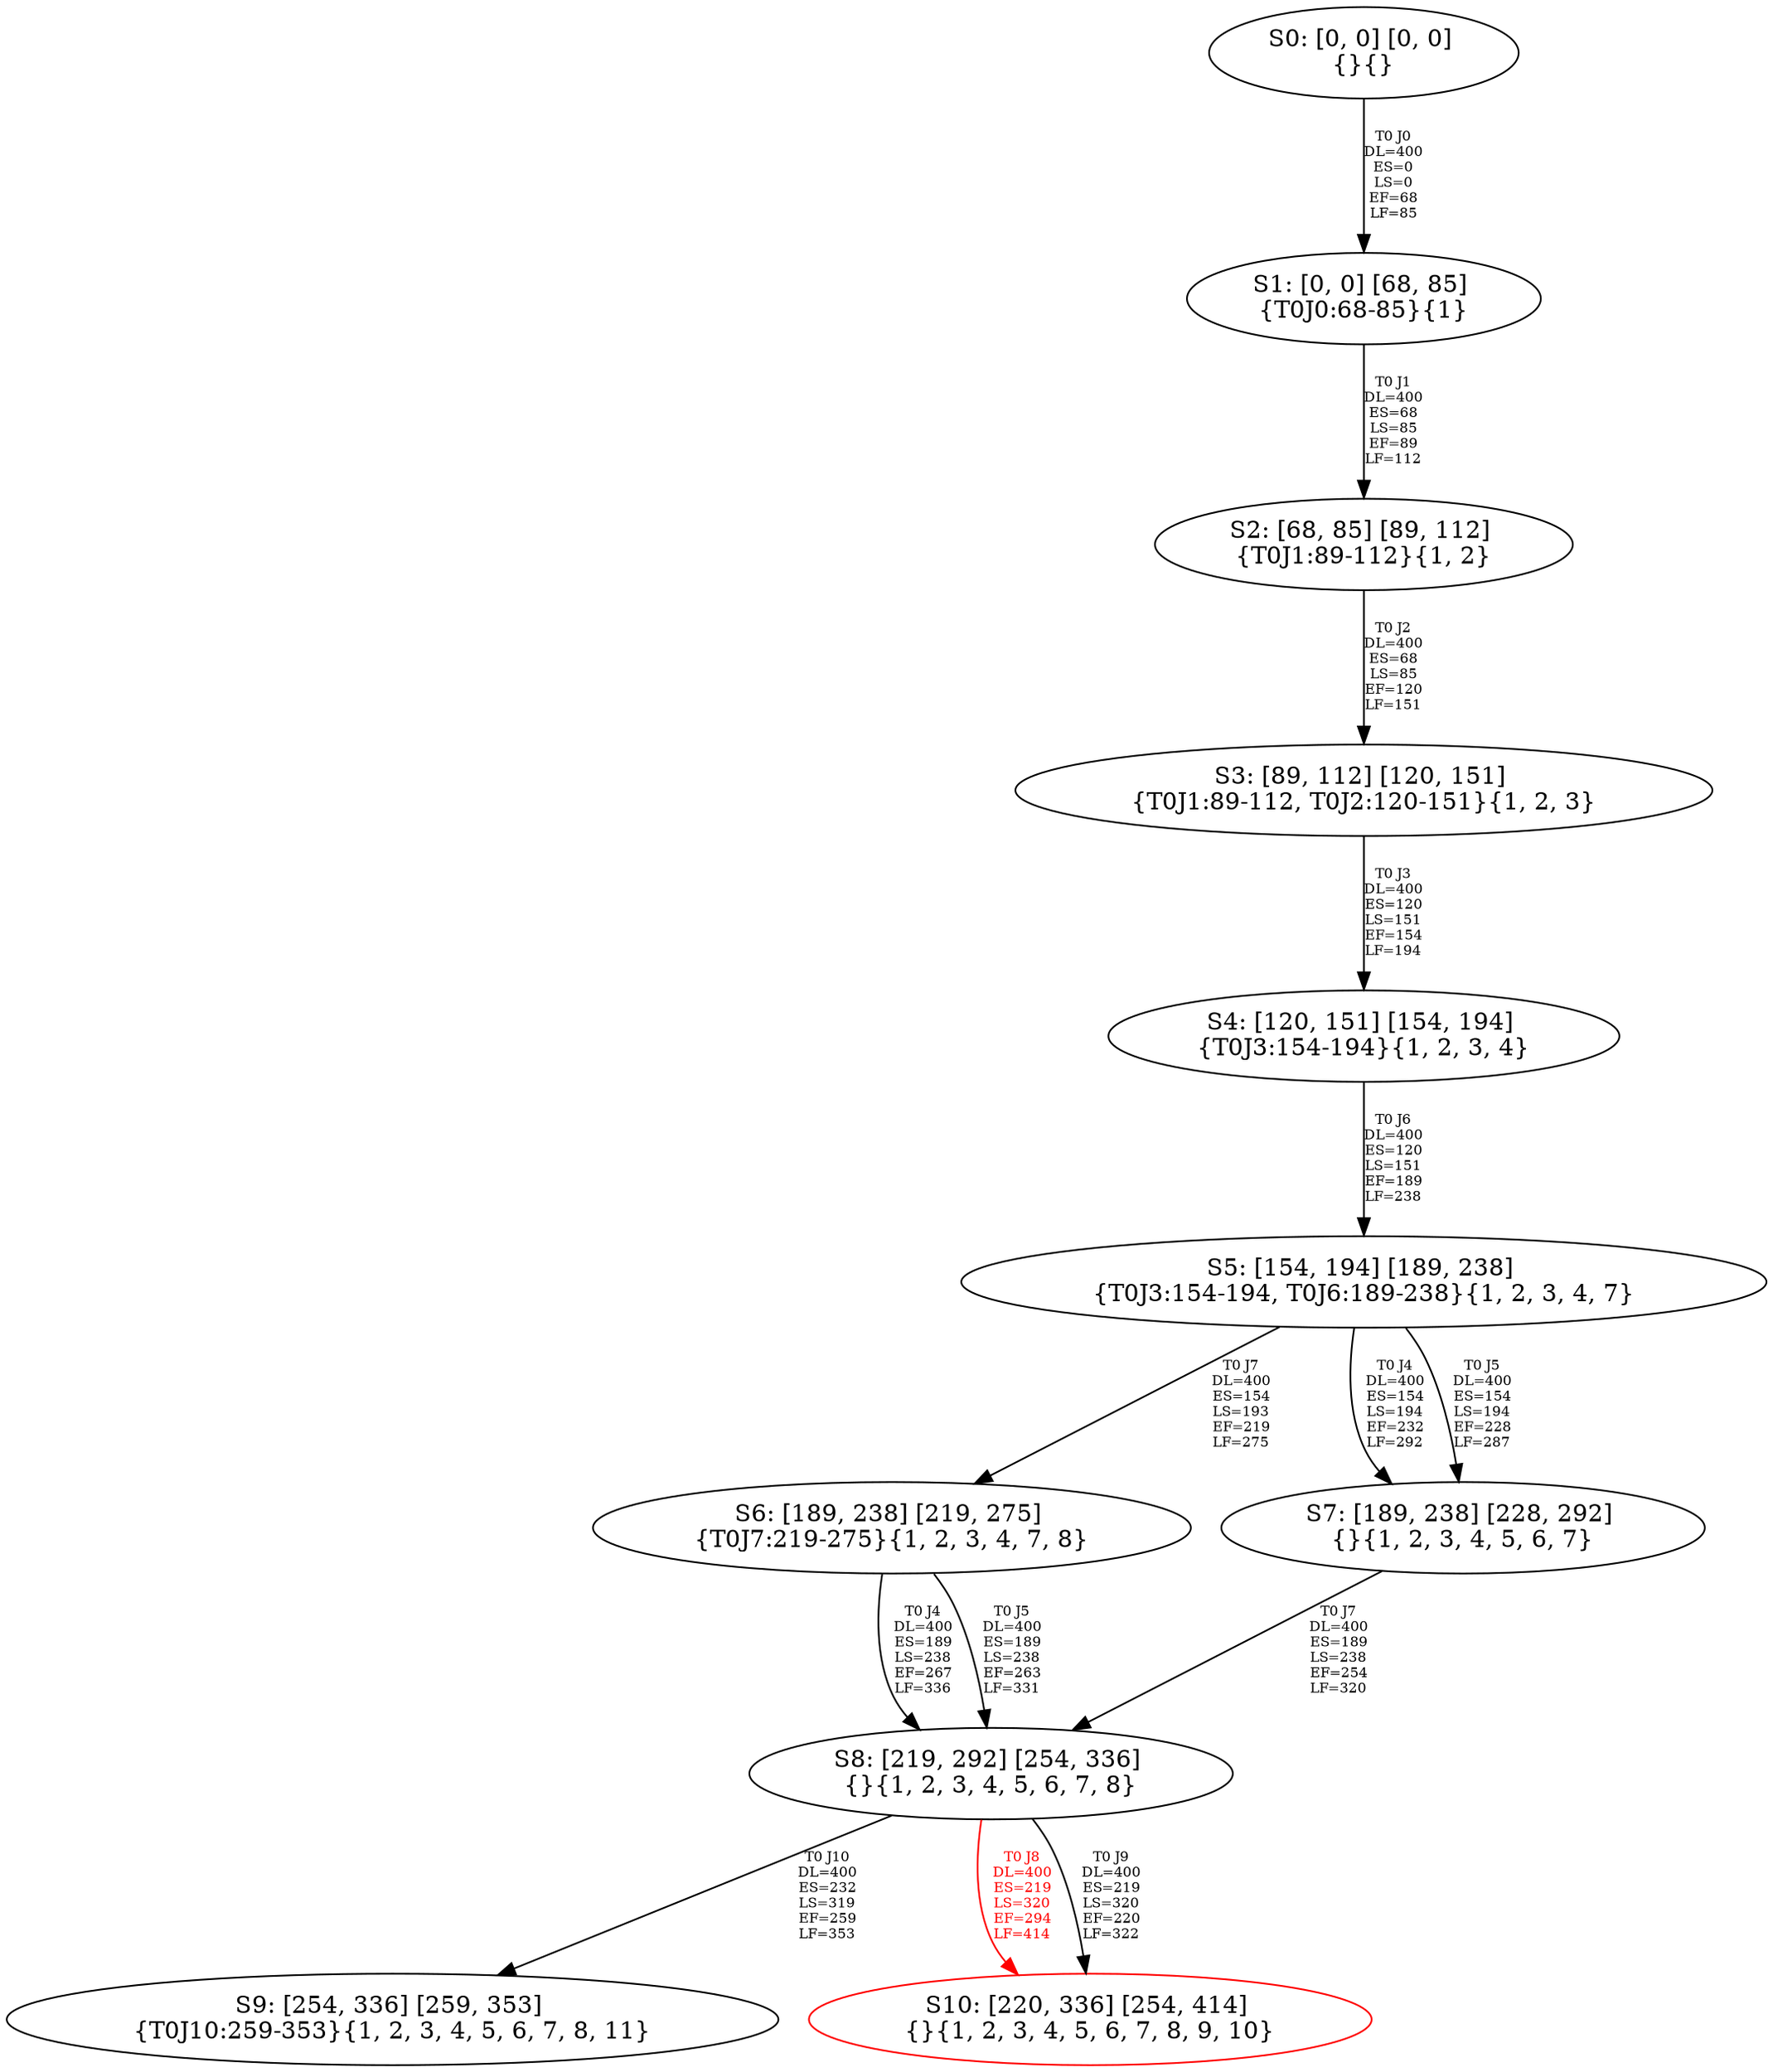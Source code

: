 digraph {
	S0[label="S0: [0, 0] [0, 0] \n{}{}"];
	S1[label="S1: [0, 0] [68, 85] \n{T0J0:68-85}{1}"];
	S2[label="S2: [68, 85] [89, 112] \n{T0J1:89-112}{1, 2}"];
	S3[label="S3: [89, 112] [120, 151] \n{T0J1:89-112, T0J2:120-151}{1, 2, 3}"];
	S4[label="S4: [120, 151] [154, 194] \n{T0J3:154-194}{1, 2, 3, 4}"];
	S5[label="S5: [154, 194] [189, 238] \n{T0J3:154-194, T0J6:189-238}{1, 2, 3, 4, 7}"];
	S6[label="S6: [189, 238] [219, 275] \n{T0J7:219-275}{1, 2, 3, 4, 7, 8}"];
	S7[label="S7: [189, 238] [228, 292] \n{}{1, 2, 3, 4, 5, 6, 7}"];
	S8[label="S8: [219, 292] [254, 336] \n{}{1, 2, 3, 4, 5, 6, 7, 8}"];
	S9[label="S9: [254, 336] [259, 353] \n{T0J10:259-353}{1, 2, 3, 4, 5, 6, 7, 8, 11}"];
	S10[label="S10: [220, 336] [254, 414] \n{}{1, 2, 3, 4, 5, 6, 7, 8, 9, 10}"];
	S0 -> S1[label="T0 J0\nDL=400\nES=0\nLS=0\nEF=68\nLF=85",fontsize=8];
	S1 -> S2[label="T0 J1\nDL=400\nES=68\nLS=85\nEF=89\nLF=112",fontsize=8];
	S2 -> S3[label="T0 J2\nDL=400\nES=68\nLS=85\nEF=120\nLF=151",fontsize=8];
	S3 -> S4[label="T0 J3\nDL=400\nES=120\nLS=151\nEF=154\nLF=194",fontsize=8];
	S4 -> S5[label="T0 J6\nDL=400\nES=120\nLS=151\nEF=189\nLF=238",fontsize=8];
	S5 -> S7[label="T0 J4\nDL=400\nES=154\nLS=194\nEF=232\nLF=292",fontsize=8];
	S5 -> S7[label="T0 J5\nDL=400\nES=154\nLS=194\nEF=228\nLF=287",fontsize=8];
	S5 -> S6[label="T0 J7\nDL=400\nES=154\nLS=193\nEF=219\nLF=275",fontsize=8];
	S6 -> S8[label="T0 J4\nDL=400\nES=189\nLS=238\nEF=267\nLF=336",fontsize=8];
	S6 -> S8[label="T0 J5\nDL=400\nES=189\nLS=238\nEF=263\nLF=331",fontsize=8];
	S7 -> S8[label="T0 J7\nDL=400\nES=189\nLS=238\nEF=254\nLF=320",fontsize=8];
	S8 -> S10[label="T0 J8\nDL=400\nES=219\nLS=320\nEF=294\nLF=414",color=Red,fontcolor=Red,fontsize=8];
S10[color=Red];
	S8 -> S10[label="T0 J9\nDL=400\nES=219\nLS=320\nEF=220\nLF=322",fontsize=8];
	S8 -> S9[label="T0 J10\nDL=400\nES=232\nLS=319\nEF=259\nLF=353",fontsize=8];
}
